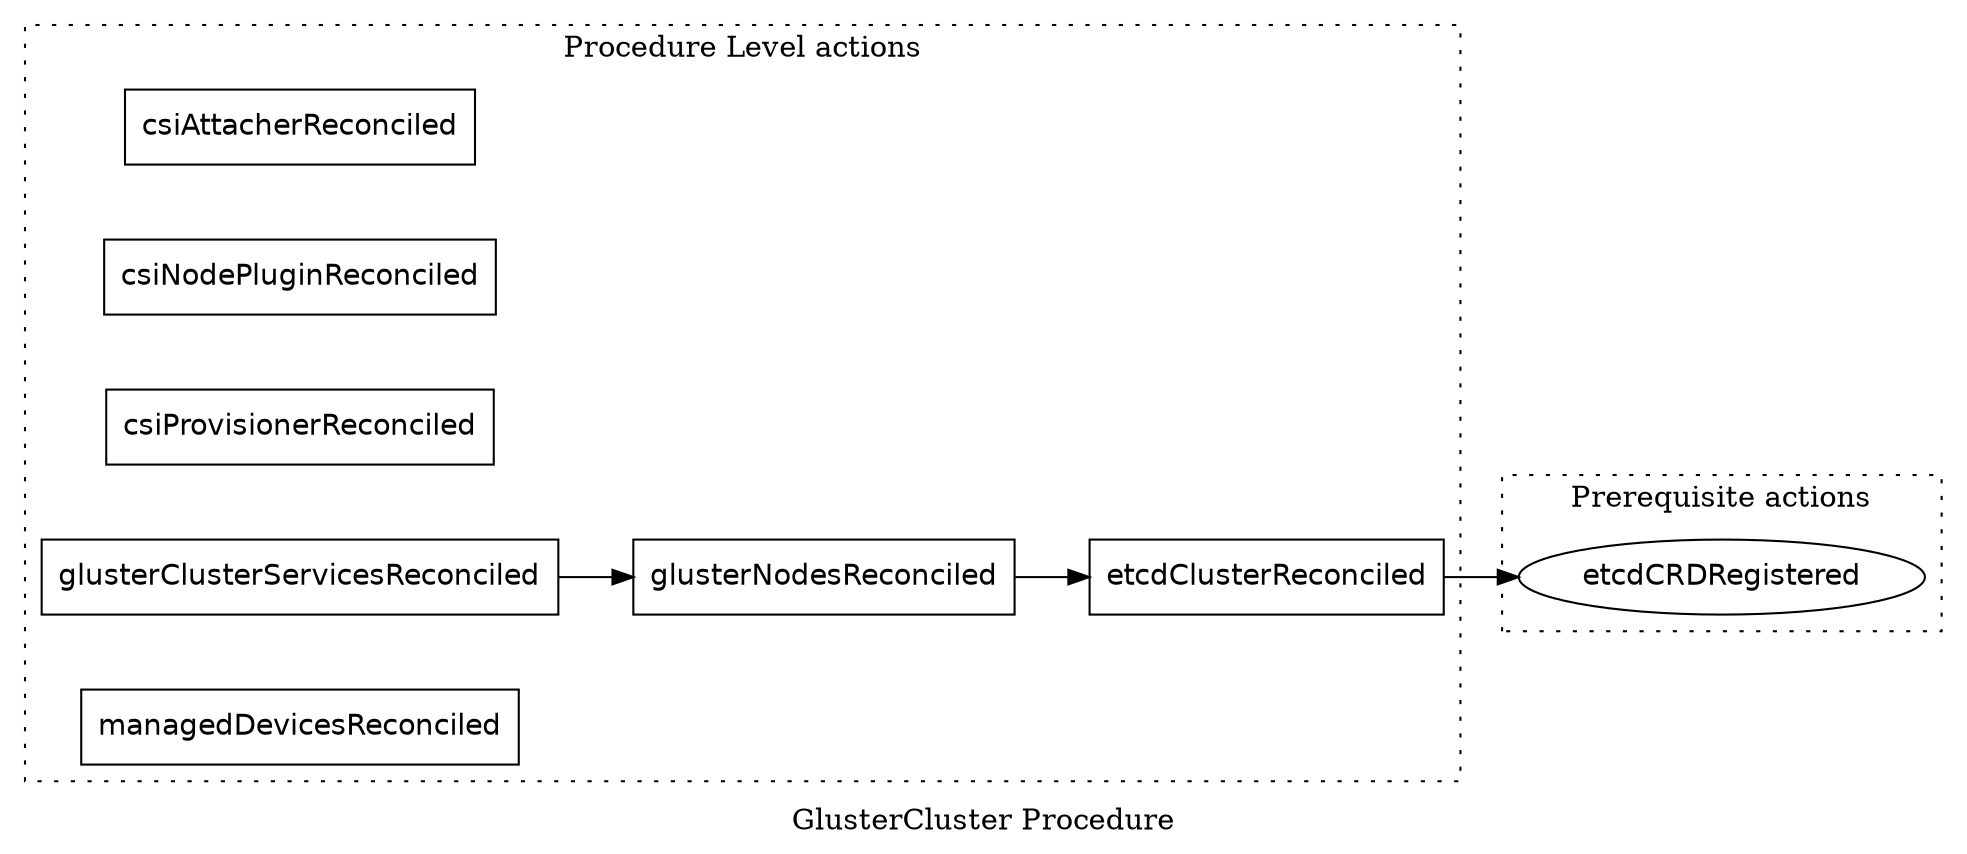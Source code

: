 # dot -Tpng -O <this_file>

digraph GlusterCluster {
  label="GlusterCluster Procedure";
  nodesep=0.5;
  rankdir=LR;
  fontame="helvetica";
  edge [ dir=forward fontname="helvetica" ];
  node [ fontname="helvetica" ];
  style=solid
  graph [ style="dotted" ]

  subgraph cluster_ProcedureLevel {
    //All nodes will this shape and colour
    node [ shape=rect ]
    label="Procedure Level actions"
    rank=same

    etcdClusterReconciled
    csiAttacherReconciled
    csiNodePluginReconciled
    csiProvisionerReconciled
    glusterClusterServicesReconciled->glusterNodesReconciled
    glusterNodesReconciled->etcdClusterReconciled
    managedDevicesReconciled
  }

  subgraph cluster_PrereqLevel {
    node [ shape=oval ]
    label="Prerequisite actions"
    etcdClusterReconciled->etcdCRDRegistered
  }
}

digraph GlusterNode {
  label="GlusterNode Procedure";
  nodesep=0.5;
  rankdir=LR;
  edge [ dir=forward fontname="helvetica" ];
  node [ fontname="helvetica" ]

  subgraph cluster_ProcedureLevel {
    //All nodes will this shape and colour
    node [ shape=rect ]
    label="Procedure Level actions"
    rank=same

    statefulSetReconciled
  }

  subgraph cluster_PrereqLevel {
    node [ shape=oval ]
    label="Prerequisite actions"

  }

}
